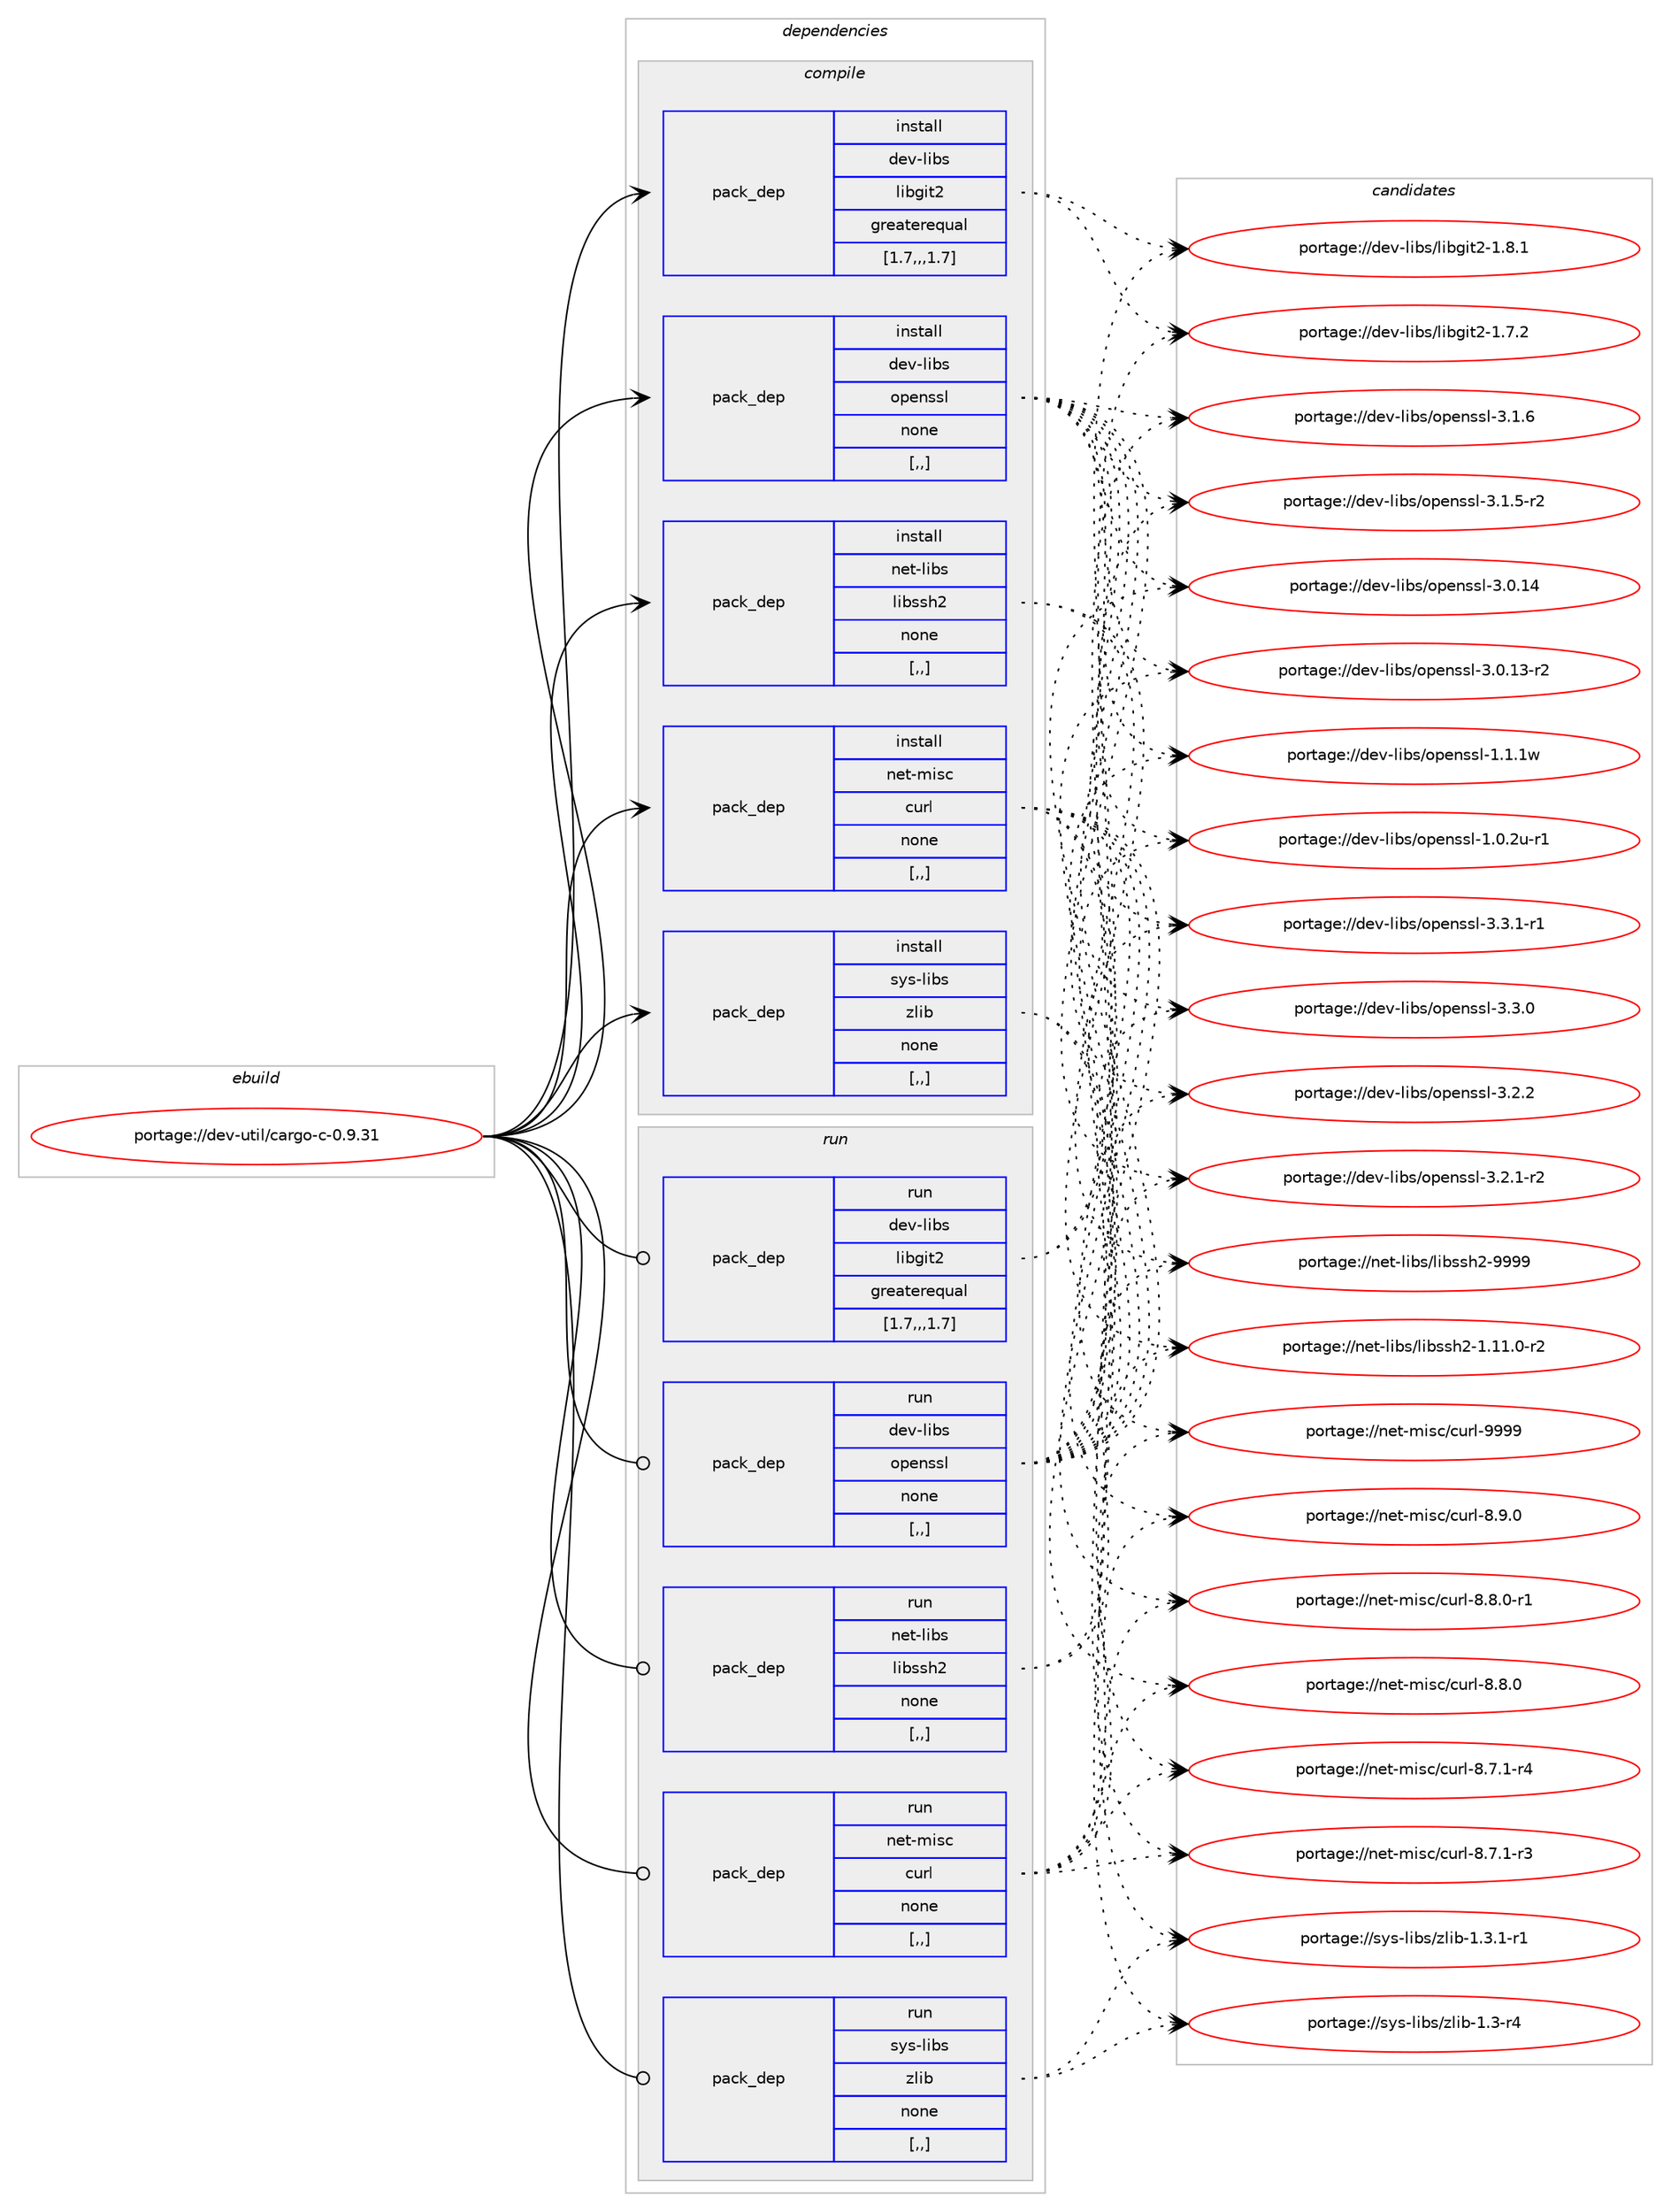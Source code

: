 digraph prolog {

# *************
# Graph options
# *************

newrank=true;
concentrate=true;
compound=true;
graph [rankdir=LR,fontname=Helvetica,fontsize=10,ranksep=1.5];#, ranksep=2.5, nodesep=0.2];
edge  [arrowhead=vee];
node  [fontname=Helvetica,fontsize=10];

# **********
# The ebuild
# **********

subgraph cluster_leftcol {
color=gray;
label=<<i>ebuild</i>>;
id [label="portage://dev-util/cargo-c-0.9.31", color=red, width=4, href="../dev-util/cargo-c-0.9.31.svg"];
}

# ****************
# The dependencies
# ****************

subgraph cluster_midcol {
color=gray;
label=<<i>dependencies</i>>;
subgraph cluster_compile {
fillcolor="#eeeeee";
style=filled;
label=<<i>compile</i>>;
subgraph pack150331 {
dependency211080 [label=<<TABLE BORDER="0" CELLBORDER="1" CELLSPACING="0" CELLPADDING="4" WIDTH="220"><TR><TD ROWSPAN="6" CELLPADDING="30">pack_dep</TD></TR><TR><TD WIDTH="110">install</TD></TR><TR><TD>dev-libs</TD></TR><TR><TD>libgit2</TD></TR><TR><TD>greaterequal</TD></TR><TR><TD>[1.7,,,1.7]</TD></TR></TABLE>>, shape=none, color=blue];
}
id:e -> dependency211080:w [weight=20,style="solid",arrowhead="vee"];
subgraph pack150332 {
dependency211081 [label=<<TABLE BORDER="0" CELLBORDER="1" CELLSPACING="0" CELLPADDING="4" WIDTH="220"><TR><TD ROWSPAN="6" CELLPADDING="30">pack_dep</TD></TR><TR><TD WIDTH="110">install</TD></TR><TR><TD>dev-libs</TD></TR><TR><TD>openssl</TD></TR><TR><TD>none</TD></TR><TR><TD>[,,]</TD></TR></TABLE>>, shape=none, color=blue];
}
id:e -> dependency211081:w [weight=20,style="solid",arrowhead="vee"];
subgraph pack150333 {
dependency211082 [label=<<TABLE BORDER="0" CELLBORDER="1" CELLSPACING="0" CELLPADDING="4" WIDTH="220"><TR><TD ROWSPAN="6" CELLPADDING="30">pack_dep</TD></TR><TR><TD WIDTH="110">install</TD></TR><TR><TD>net-libs</TD></TR><TR><TD>libssh2</TD></TR><TR><TD>none</TD></TR><TR><TD>[,,]</TD></TR></TABLE>>, shape=none, color=blue];
}
id:e -> dependency211082:w [weight=20,style="solid",arrowhead="vee"];
subgraph pack150334 {
dependency211083 [label=<<TABLE BORDER="0" CELLBORDER="1" CELLSPACING="0" CELLPADDING="4" WIDTH="220"><TR><TD ROWSPAN="6" CELLPADDING="30">pack_dep</TD></TR><TR><TD WIDTH="110">install</TD></TR><TR><TD>net-misc</TD></TR><TR><TD>curl</TD></TR><TR><TD>none</TD></TR><TR><TD>[,,]</TD></TR></TABLE>>, shape=none, color=blue];
}
id:e -> dependency211083:w [weight=20,style="solid",arrowhead="vee"];
subgraph pack150335 {
dependency211084 [label=<<TABLE BORDER="0" CELLBORDER="1" CELLSPACING="0" CELLPADDING="4" WIDTH="220"><TR><TD ROWSPAN="6" CELLPADDING="30">pack_dep</TD></TR><TR><TD WIDTH="110">install</TD></TR><TR><TD>sys-libs</TD></TR><TR><TD>zlib</TD></TR><TR><TD>none</TD></TR><TR><TD>[,,]</TD></TR></TABLE>>, shape=none, color=blue];
}
id:e -> dependency211084:w [weight=20,style="solid",arrowhead="vee"];
}
subgraph cluster_compileandrun {
fillcolor="#eeeeee";
style=filled;
label=<<i>compile and run</i>>;
}
subgraph cluster_run {
fillcolor="#eeeeee";
style=filled;
label=<<i>run</i>>;
subgraph pack150336 {
dependency211085 [label=<<TABLE BORDER="0" CELLBORDER="1" CELLSPACING="0" CELLPADDING="4" WIDTH="220"><TR><TD ROWSPAN="6" CELLPADDING="30">pack_dep</TD></TR><TR><TD WIDTH="110">run</TD></TR><TR><TD>dev-libs</TD></TR><TR><TD>libgit2</TD></TR><TR><TD>greaterequal</TD></TR><TR><TD>[1.7,,,1.7]</TD></TR></TABLE>>, shape=none, color=blue];
}
id:e -> dependency211085:w [weight=20,style="solid",arrowhead="odot"];
subgraph pack150337 {
dependency211086 [label=<<TABLE BORDER="0" CELLBORDER="1" CELLSPACING="0" CELLPADDING="4" WIDTH="220"><TR><TD ROWSPAN="6" CELLPADDING="30">pack_dep</TD></TR><TR><TD WIDTH="110">run</TD></TR><TR><TD>dev-libs</TD></TR><TR><TD>openssl</TD></TR><TR><TD>none</TD></TR><TR><TD>[,,]</TD></TR></TABLE>>, shape=none, color=blue];
}
id:e -> dependency211086:w [weight=20,style="solid",arrowhead="odot"];
subgraph pack150338 {
dependency211087 [label=<<TABLE BORDER="0" CELLBORDER="1" CELLSPACING="0" CELLPADDING="4" WIDTH="220"><TR><TD ROWSPAN="6" CELLPADDING="30">pack_dep</TD></TR><TR><TD WIDTH="110">run</TD></TR><TR><TD>net-libs</TD></TR><TR><TD>libssh2</TD></TR><TR><TD>none</TD></TR><TR><TD>[,,]</TD></TR></TABLE>>, shape=none, color=blue];
}
id:e -> dependency211087:w [weight=20,style="solid",arrowhead="odot"];
subgraph pack150339 {
dependency211088 [label=<<TABLE BORDER="0" CELLBORDER="1" CELLSPACING="0" CELLPADDING="4" WIDTH="220"><TR><TD ROWSPAN="6" CELLPADDING="30">pack_dep</TD></TR><TR><TD WIDTH="110">run</TD></TR><TR><TD>net-misc</TD></TR><TR><TD>curl</TD></TR><TR><TD>none</TD></TR><TR><TD>[,,]</TD></TR></TABLE>>, shape=none, color=blue];
}
id:e -> dependency211088:w [weight=20,style="solid",arrowhead="odot"];
subgraph pack150340 {
dependency211089 [label=<<TABLE BORDER="0" CELLBORDER="1" CELLSPACING="0" CELLPADDING="4" WIDTH="220"><TR><TD ROWSPAN="6" CELLPADDING="30">pack_dep</TD></TR><TR><TD WIDTH="110">run</TD></TR><TR><TD>sys-libs</TD></TR><TR><TD>zlib</TD></TR><TR><TD>none</TD></TR><TR><TD>[,,]</TD></TR></TABLE>>, shape=none, color=blue];
}
id:e -> dependency211089:w [weight=20,style="solid",arrowhead="odot"];
}
}

# **************
# The candidates
# **************

subgraph cluster_choices {
rank=same;
color=gray;
label=<<i>candidates</i>>;

subgraph choice150331 {
color=black;
nodesep=1;
choice1001011184510810598115471081059810310511650454946564649 [label="portage://dev-libs/libgit2-1.8.1", color=red, width=4,href="../dev-libs/libgit2-1.8.1.svg"];
choice1001011184510810598115471081059810310511650454946554650 [label="portage://dev-libs/libgit2-1.7.2", color=red, width=4,href="../dev-libs/libgit2-1.7.2.svg"];
dependency211080:e -> choice1001011184510810598115471081059810310511650454946564649:w [style=dotted,weight="100"];
dependency211080:e -> choice1001011184510810598115471081059810310511650454946554650:w [style=dotted,weight="100"];
}
subgraph choice150332 {
color=black;
nodesep=1;
choice1001011184510810598115471111121011101151151084551465146494511449 [label="portage://dev-libs/openssl-3.3.1-r1", color=red, width=4,href="../dev-libs/openssl-3.3.1-r1.svg"];
choice100101118451081059811547111112101110115115108455146514648 [label="portage://dev-libs/openssl-3.3.0", color=red, width=4,href="../dev-libs/openssl-3.3.0.svg"];
choice100101118451081059811547111112101110115115108455146504650 [label="portage://dev-libs/openssl-3.2.2", color=red, width=4,href="../dev-libs/openssl-3.2.2.svg"];
choice1001011184510810598115471111121011101151151084551465046494511450 [label="portage://dev-libs/openssl-3.2.1-r2", color=red, width=4,href="../dev-libs/openssl-3.2.1-r2.svg"];
choice100101118451081059811547111112101110115115108455146494654 [label="portage://dev-libs/openssl-3.1.6", color=red, width=4,href="../dev-libs/openssl-3.1.6.svg"];
choice1001011184510810598115471111121011101151151084551464946534511450 [label="portage://dev-libs/openssl-3.1.5-r2", color=red, width=4,href="../dev-libs/openssl-3.1.5-r2.svg"];
choice10010111845108105981154711111210111011511510845514648464952 [label="portage://dev-libs/openssl-3.0.14", color=red, width=4,href="../dev-libs/openssl-3.0.14.svg"];
choice100101118451081059811547111112101110115115108455146484649514511450 [label="portage://dev-libs/openssl-3.0.13-r2", color=red, width=4,href="../dev-libs/openssl-3.0.13-r2.svg"];
choice100101118451081059811547111112101110115115108454946494649119 [label="portage://dev-libs/openssl-1.1.1w", color=red, width=4,href="../dev-libs/openssl-1.1.1w.svg"];
choice1001011184510810598115471111121011101151151084549464846501174511449 [label="portage://dev-libs/openssl-1.0.2u-r1", color=red, width=4,href="../dev-libs/openssl-1.0.2u-r1.svg"];
dependency211081:e -> choice1001011184510810598115471111121011101151151084551465146494511449:w [style=dotted,weight="100"];
dependency211081:e -> choice100101118451081059811547111112101110115115108455146514648:w [style=dotted,weight="100"];
dependency211081:e -> choice100101118451081059811547111112101110115115108455146504650:w [style=dotted,weight="100"];
dependency211081:e -> choice1001011184510810598115471111121011101151151084551465046494511450:w [style=dotted,weight="100"];
dependency211081:e -> choice100101118451081059811547111112101110115115108455146494654:w [style=dotted,weight="100"];
dependency211081:e -> choice1001011184510810598115471111121011101151151084551464946534511450:w [style=dotted,weight="100"];
dependency211081:e -> choice10010111845108105981154711111210111011511510845514648464952:w [style=dotted,weight="100"];
dependency211081:e -> choice100101118451081059811547111112101110115115108455146484649514511450:w [style=dotted,weight="100"];
dependency211081:e -> choice100101118451081059811547111112101110115115108454946494649119:w [style=dotted,weight="100"];
dependency211081:e -> choice1001011184510810598115471111121011101151151084549464846501174511449:w [style=dotted,weight="100"];
}
subgraph choice150333 {
color=black;
nodesep=1;
choice11010111645108105981154710810598115115104504557575757 [label="portage://net-libs/libssh2-9999", color=red, width=4,href="../net-libs/libssh2-9999.svg"];
choice1101011164510810598115471081059811511510450454946494946484511450 [label="portage://net-libs/libssh2-1.11.0-r2", color=red, width=4,href="../net-libs/libssh2-1.11.0-r2.svg"];
dependency211082:e -> choice11010111645108105981154710810598115115104504557575757:w [style=dotted,weight="100"];
dependency211082:e -> choice1101011164510810598115471081059811511510450454946494946484511450:w [style=dotted,weight="100"];
}
subgraph choice150334 {
color=black;
nodesep=1;
choice110101116451091051159947991171141084557575757 [label="portage://net-misc/curl-9999", color=red, width=4,href="../net-misc/curl-9999.svg"];
choice11010111645109105115994799117114108455646574648 [label="portage://net-misc/curl-8.9.0", color=red, width=4,href="../net-misc/curl-8.9.0.svg"];
choice110101116451091051159947991171141084556465646484511449 [label="portage://net-misc/curl-8.8.0-r1", color=red, width=4,href="../net-misc/curl-8.8.0-r1.svg"];
choice11010111645109105115994799117114108455646564648 [label="portage://net-misc/curl-8.8.0", color=red, width=4,href="../net-misc/curl-8.8.0.svg"];
choice110101116451091051159947991171141084556465546494511452 [label="portage://net-misc/curl-8.7.1-r4", color=red, width=4,href="../net-misc/curl-8.7.1-r4.svg"];
choice110101116451091051159947991171141084556465546494511451 [label="portage://net-misc/curl-8.7.1-r3", color=red, width=4,href="../net-misc/curl-8.7.1-r3.svg"];
dependency211083:e -> choice110101116451091051159947991171141084557575757:w [style=dotted,weight="100"];
dependency211083:e -> choice11010111645109105115994799117114108455646574648:w [style=dotted,weight="100"];
dependency211083:e -> choice110101116451091051159947991171141084556465646484511449:w [style=dotted,weight="100"];
dependency211083:e -> choice11010111645109105115994799117114108455646564648:w [style=dotted,weight="100"];
dependency211083:e -> choice110101116451091051159947991171141084556465546494511452:w [style=dotted,weight="100"];
dependency211083:e -> choice110101116451091051159947991171141084556465546494511451:w [style=dotted,weight="100"];
}
subgraph choice150335 {
color=black;
nodesep=1;
choice115121115451081059811547122108105984549465146494511449 [label="portage://sys-libs/zlib-1.3.1-r1", color=red, width=4,href="../sys-libs/zlib-1.3.1-r1.svg"];
choice11512111545108105981154712210810598454946514511452 [label="portage://sys-libs/zlib-1.3-r4", color=red, width=4,href="../sys-libs/zlib-1.3-r4.svg"];
dependency211084:e -> choice115121115451081059811547122108105984549465146494511449:w [style=dotted,weight="100"];
dependency211084:e -> choice11512111545108105981154712210810598454946514511452:w [style=dotted,weight="100"];
}
subgraph choice150336 {
color=black;
nodesep=1;
choice1001011184510810598115471081059810310511650454946564649 [label="portage://dev-libs/libgit2-1.8.1", color=red, width=4,href="../dev-libs/libgit2-1.8.1.svg"];
choice1001011184510810598115471081059810310511650454946554650 [label="portage://dev-libs/libgit2-1.7.2", color=red, width=4,href="../dev-libs/libgit2-1.7.2.svg"];
dependency211085:e -> choice1001011184510810598115471081059810310511650454946564649:w [style=dotted,weight="100"];
dependency211085:e -> choice1001011184510810598115471081059810310511650454946554650:w [style=dotted,weight="100"];
}
subgraph choice150337 {
color=black;
nodesep=1;
choice1001011184510810598115471111121011101151151084551465146494511449 [label="portage://dev-libs/openssl-3.3.1-r1", color=red, width=4,href="../dev-libs/openssl-3.3.1-r1.svg"];
choice100101118451081059811547111112101110115115108455146514648 [label="portage://dev-libs/openssl-3.3.0", color=red, width=4,href="../dev-libs/openssl-3.3.0.svg"];
choice100101118451081059811547111112101110115115108455146504650 [label="portage://dev-libs/openssl-3.2.2", color=red, width=4,href="../dev-libs/openssl-3.2.2.svg"];
choice1001011184510810598115471111121011101151151084551465046494511450 [label="portage://dev-libs/openssl-3.2.1-r2", color=red, width=4,href="../dev-libs/openssl-3.2.1-r2.svg"];
choice100101118451081059811547111112101110115115108455146494654 [label="portage://dev-libs/openssl-3.1.6", color=red, width=4,href="../dev-libs/openssl-3.1.6.svg"];
choice1001011184510810598115471111121011101151151084551464946534511450 [label="portage://dev-libs/openssl-3.1.5-r2", color=red, width=4,href="../dev-libs/openssl-3.1.5-r2.svg"];
choice10010111845108105981154711111210111011511510845514648464952 [label="portage://dev-libs/openssl-3.0.14", color=red, width=4,href="../dev-libs/openssl-3.0.14.svg"];
choice100101118451081059811547111112101110115115108455146484649514511450 [label="portage://dev-libs/openssl-3.0.13-r2", color=red, width=4,href="../dev-libs/openssl-3.0.13-r2.svg"];
choice100101118451081059811547111112101110115115108454946494649119 [label="portage://dev-libs/openssl-1.1.1w", color=red, width=4,href="../dev-libs/openssl-1.1.1w.svg"];
choice1001011184510810598115471111121011101151151084549464846501174511449 [label="portage://dev-libs/openssl-1.0.2u-r1", color=red, width=4,href="../dev-libs/openssl-1.0.2u-r1.svg"];
dependency211086:e -> choice1001011184510810598115471111121011101151151084551465146494511449:w [style=dotted,weight="100"];
dependency211086:e -> choice100101118451081059811547111112101110115115108455146514648:w [style=dotted,weight="100"];
dependency211086:e -> choice100101118451081059811547111112101110115115108455146504650:w [style=dotted,weight="100"];
dependency211086:e -> choice1001011184510810598115471111121011101151151084551465046494511450:w [style=dotted,weight="100"];
dependency211086:e -> choice100101118451081059811547111112101110115115108455146494654:w [style=dotted,weight="100"];
dependency211086:e -> choice1001011184510810598115471111121011101151151084551464946534511450:w [style=dotted,weight="100"];
dependency211086:e -> choice10010111845108105981154711111210111011511510845514648464952:w [style=dotted,weight="100"];
dependency211086:e -> choice100101118451081059811547111112101110115115108455146484649514511450:w [style=dotted,weight="100"];
dependency211086:e -> choice100101118451081059811547111112101110115115108454946494649119:w [style=dotted,weight="100"];
dependency211086:e -> choice1001011184510810598115471111121011101151151084549464846501174511449:w [style=dotted,weight="100"];
}
subgraph choice150338 {
color=black;
nodesep=1;
choice11010111645108105981154710810598115115104504557575757 [label="portage://net-libs/libssh2-9999", color=red, width=4,href="../net-libs/libssh2-9999.svg"];
choice1101011164510810598115471081059811511510450454946494946484511450 [label="portage://net-libs/libssh2-1.11.0-r2", color=red, width=4,href="../net-libs/libssh2-1.11.0-r2.svg"];
dependency211087:e -> choice11010111645108105981154710810598115115104504557575757:w [style=dotted,weight="100"];
dependency211087:e -> choice1101011164510810598115471081059811511510450454946494946484511450:w [style=dotted,weight="100"];
}
subgraph choice150339 {
color=black;
nodesep=1;
choice110101116451091051159947991171141084557575757 [label="portage://net-misc/curl-9999", color=red, width=4,href="../net-misc/curl-9999.svg"];
choice11010111645109105115994799117114108455646574648 [label="portage://net-misc/curl-8.9.0", color=red, width=4,href="../net-misc/curl-8.9.0.svg"];
choice110101116451091051159947991171141084556465646484511449 [label="portage://net-misc/curl-8.8.0-r1", color=red, width=4,href="../net-misc/curl-8.8.0-r1.svg"];
choice11010111645109105115994799117114108455646564648 [label="portage://net-misc/curl-8.8.0", color=red, width=4,href="../net-misc/curl-8.8.0.svg"];
choice110101116451091051159947991171141084556465546494511452 [label="portage://net-misc/curl-8.7.1-r4", color=red, width=4,href="../net-misc/curl-8.7.1-r4.svg"];
choice110101116451091051159947991171141084556465546494511451 [label="portage://net-misc/curl-8.7.1-r3", color=red, width=4,href="../net-misc/curl-8.7.1-r3.svg"];
dependency211088:e -> choice110101116451091051159947991171141084557575757:w [style=dotted,weight="100"];
dependency211088:e -> choice11010111645109105115994799117114108455646574648:w [style=dotted,weight="100"];
dependency211088:e -> choice110101116451091051159947991171141084556465646484511449:w [style=dotted,weight="100"];
dependency211088:e -> choice11010111645109105115994799117114108455646564648:w [style=dotted,weight="100"];
dependency211088:e -> choice110101116451091051159947991171141084556465546494511452:w [style=dotted,weight="100"];
dependency211088:e -> choice110101116451091051159947991171141084556465546494511451:w [style=dotted,weight="100"];
}
subgraph choice150340 {
color=black;
nodesep=1;
choice115121115451081059811547122108105984549465146494511449 [label="portage://sys-libs/zlib-1.3.1-r1", color=red, width=4,href="../sys-libs/zlib-1.3.1-r1.svg"];
choice11512111545108105981154712210810598454946514511452 [label="portage://sys-libs/zlib-1.3-r4", color=red, width=4,href="../sys-libs/zlib-1.3-r4.svg"];
dependency211089:e -> choice115121115451081059811547122108105984549465146494511449:w [style=dotted,weight="100"];
dependency211089:e -> choice11512111545108105981154712210810598454946514511452:w [style=dotted,weight="100"];
}
}

}

